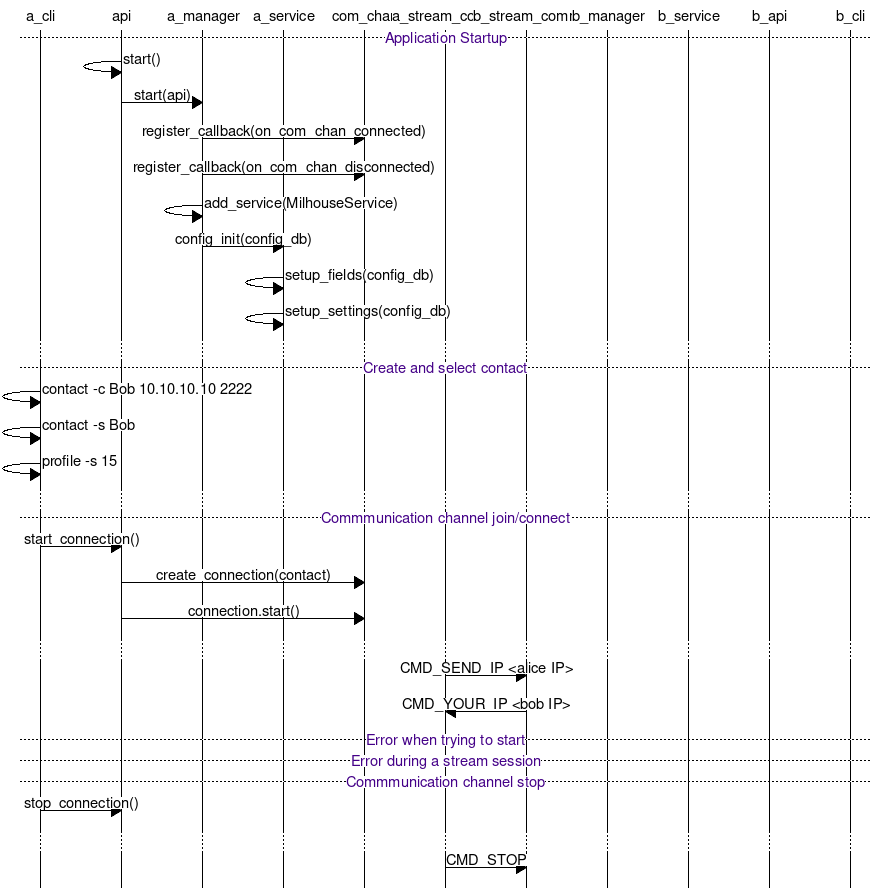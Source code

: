 # Sequence diagram for streams in miville 0.3
#  mscgen -T png -i streams_services.msc -o streams_services.png
#  display streams_services.png
msc 
{
#width = "1200";
    hscale = "1.5";
    a_cli, api, a_manager, a_service, com_chan, a_stream_comm, b_stream_comm, b_manager, b_service, b_api, b_cli; #, remote_manager, remote_service;

# startup poutine
    --- [label = "Application Startup", textcolor = "#440088"];
    api => api [label = "start()"];
    api => a_manager[label = "start(api)"];
    # communication setup
    a_manager => com_chan [label = "register_callback(on_com_chan_connected)"];
    a_manager => com_chan [label = "register_callback(on_com_chan_disconnected)"];
    a_manager => a_manager [label = "add_service(MilhouseService)"];
    # configuration setup
    a_manager => a_service [label = "config_init(config_db)"];
    a_service => a_service [label = "setup_fields(config_db)"];
    a_service => a_service [label = "setup_settings(config_db)"];
    ...;
    
# Create contact
    --- [label = "Create and select contact", textcolor = "#440088"];
    a_cli => a_cli [label = "contact -c Bob 10.10.10.10 2222"]; # create
    a_cli => a_cli [label = "contact -s Bob"]; # select
    a_cli => a_cli [label = "profile -s 15"]; # choose profile ID
    ...;

# com_chan on join
    --- [label = "Commmunication channel join/connect", textcolor = "#440088"];
    a_cli => api [label = "start_connection()"];
    api => com_chan [label = "create_connection(contact)"];
    api => com_chan [label = "connection.start()"];
    ...;
    a_stream_comm => b_stream_comm [label = "CMD_SEND_IP <alice IP>"];
    b_stream_comm => a_stream_comm [label = "CMD_YOUR_IP <bob IP>"];

    --- [label = "Error when trying to start", textcolor = "#440088"];
    --- [label = "Error during a stream session", textcolor = "#440088"];
# com_chan disconnect
    --- [label = "Commmunication channel stop", textcolor = "#440088"];
    a_cli => api [label = "stop_connection()"];
    ...;
    a_stream_comm => b_stream_comm [label = "CMD_STOP"];

}

